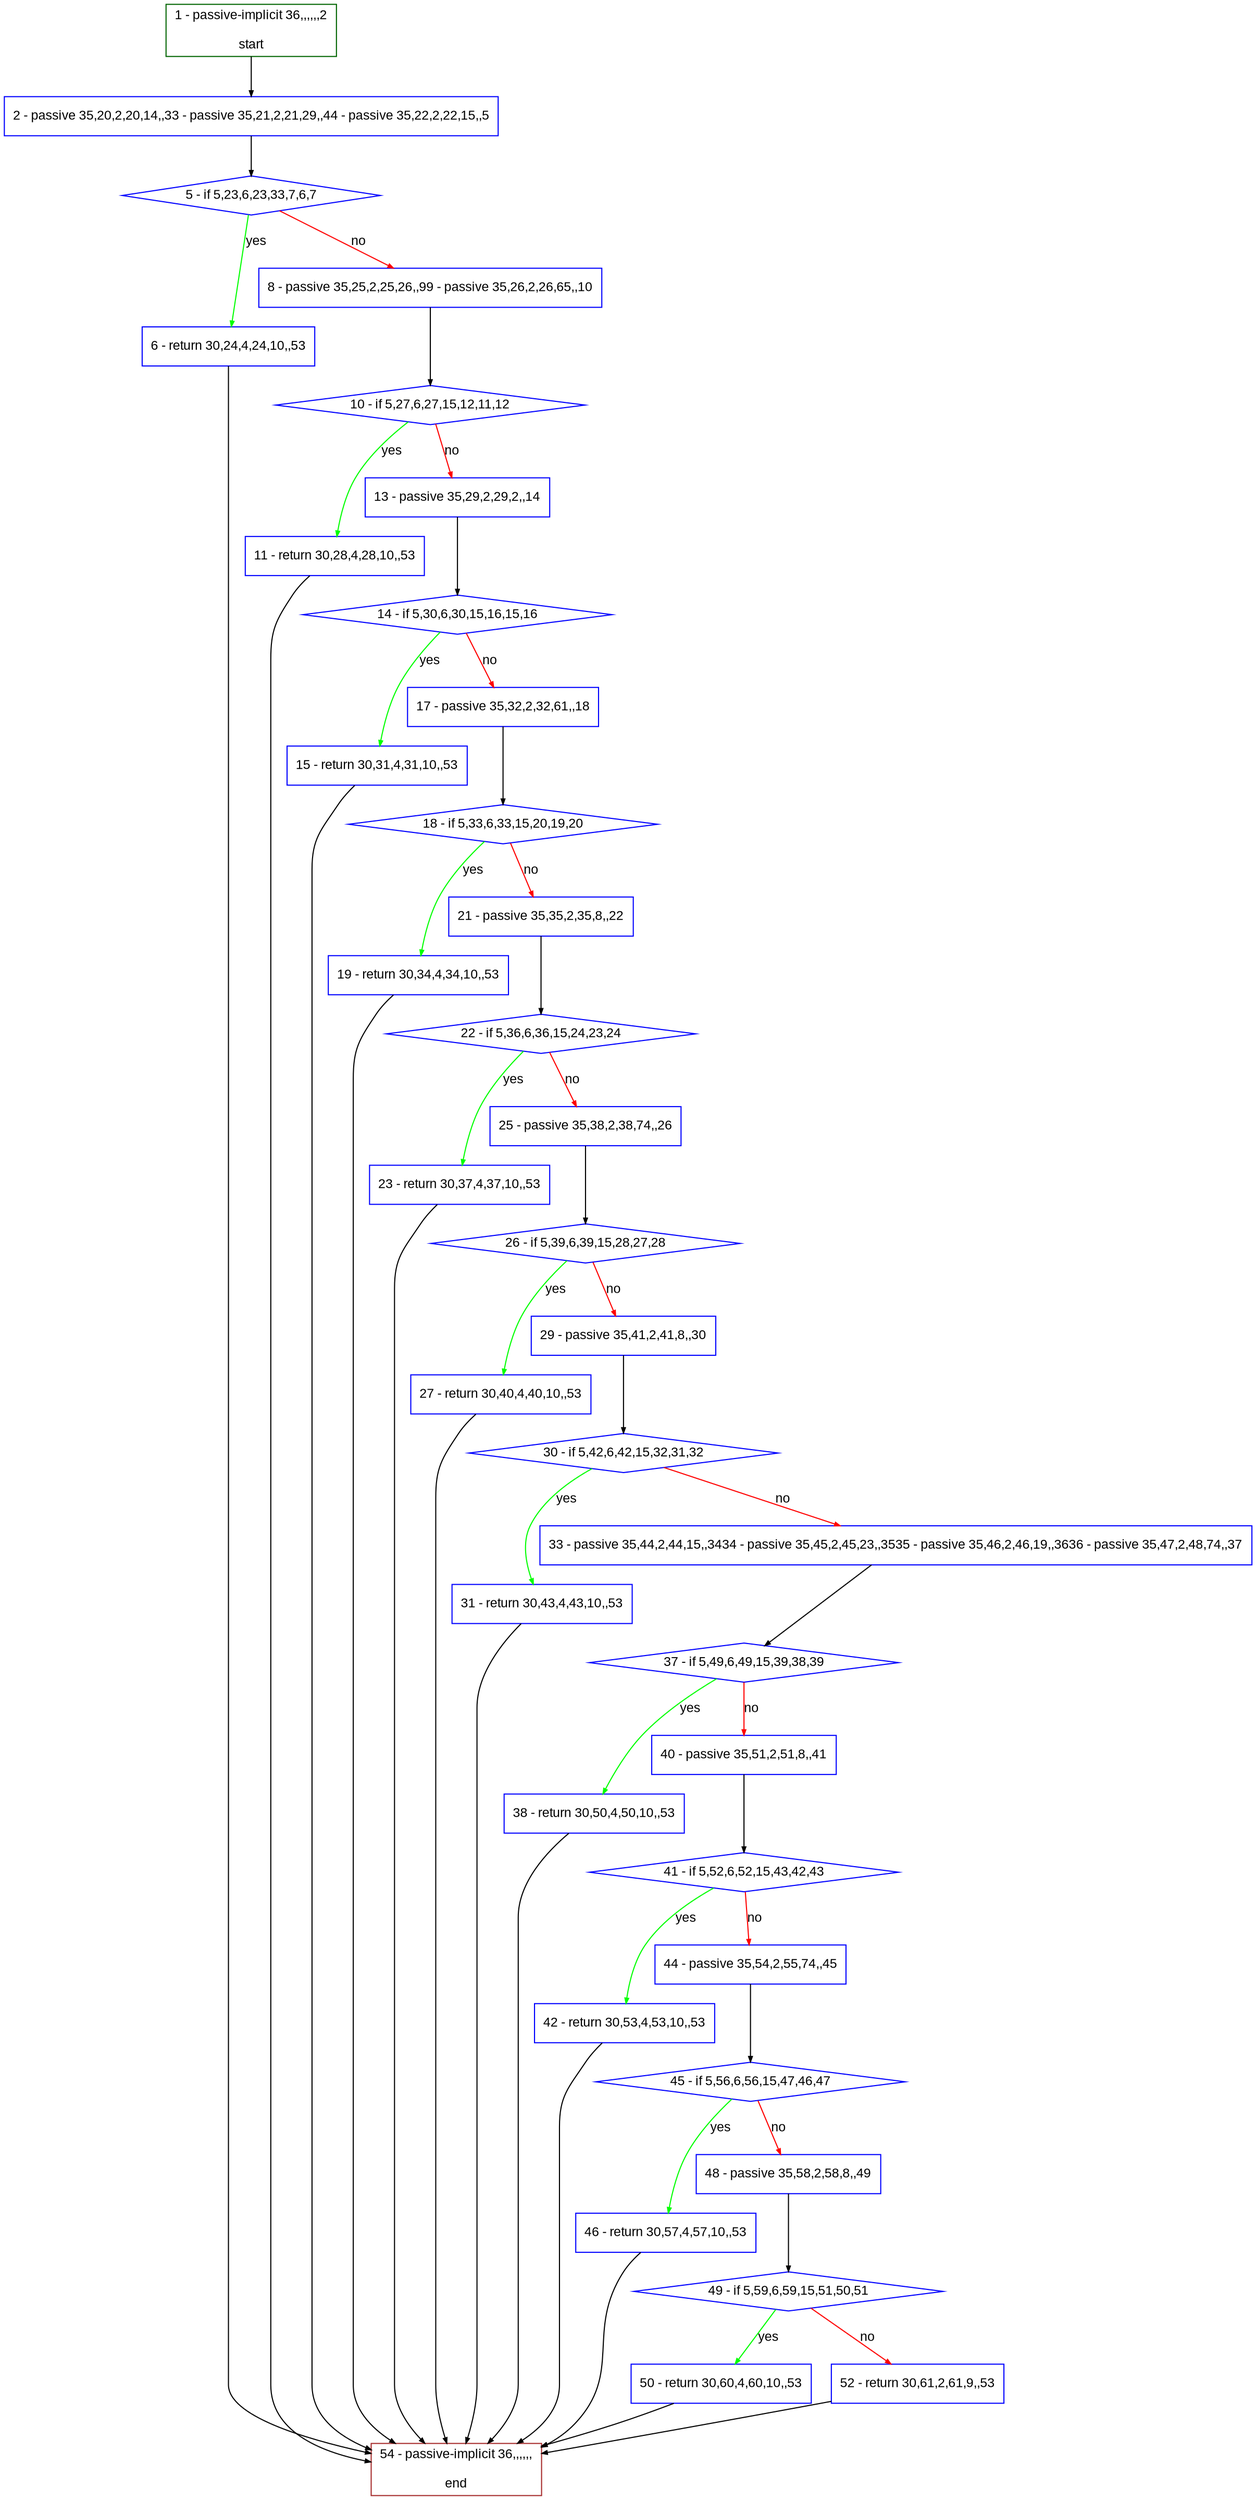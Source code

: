 digraph "" {
  graph [bgcolor="white", fillcolor="#FFFFCC", pack="true", packmode="clust", fontname="Arial", label="", fontsize="12", compound="true", style="rounded,filled"];
  node [node_initialized="no", fillcolor="white", fontname="Arial", label="", color="grey", fontsize="12", fixedsize="false", compound="true", shape="rectangle", style="filled"];
  edge [arrowtail="none", lhead="", fontcolor="black", fontname="Arial", label="", color="black", fontsize="12", arrowhead="normal", arrowsize="0.5", compound="true", ltail="", dir="forward"];
  __N1 [fillcolor="#ffffff", label="2 - passive 35,20,2,20,14,,33 - passive 35,21,2,21,29,,44 - passive 35,22,2,22,15,,5", color="#0000ff", shape="box", style="filled"];
  __N2 [fillcolor="#ffffff", label="1 - passive-implicit 36,,,,,,2\n\nstart", color="#006400", shape="box", style="filled"];
  __N3 [fillcolor="#ffffff", label="5 - if 5,23,6,23,33,7,6,7", color="#0000ff", shape="diamond", style="filled"];
  __N4 [fillcolor="#ffffff", label="6 - return 30,24,4,24,10,,53", color="#0000ff", shape="box", style="filled"];
  __N5 [fillcolor="#ffffff", label="8 - passive 35,25,2,25,26,,99 - passive 35,26,2,26,65,,10", color="#0000ff", shape="box", style="filled"];
  __N6 [fillcolor="#ffffff", label="54 - passive-implicit 36,,,,,,\n\nend", color="#a52a2a", shape="box", style="filled"];
  __N7 [fillcolor="#ffffff", label="10 - if 5,27,6,27,15,12,11,12", color="#0000ff", shape="diamond", style="filled"];
  __N8 [fillcolor="#ffffff", label="11 - return 30,28,4,28,10,,53", color="#0000ff", shape="box", style="filled"];
  __N9 [fillcolor="#ffffff", label="13 - passive 35,29,2,29,2,,14", color="#0000ff", shape="box", style="filled"];
  __N10 [fillcolor="#ffffff", label="14 - if 5,30,6,30,15,16,15,16", color="#0000ff", shape="diamond", style="filled"];
  __N11 [fillcolor="#ffffff", label="15 - return 30,31,4,31,10,,53", color="#0000ff", shape="box", style="filled"];
  __N12 [fillcolor="#ffffff", label="17 - passive 35,32,2,32,61,,18", color="#0000ff", shape="box", style="filled"];
  __N13 [fillcolor="#ffffff", label="18 - if 5,33,6,33,15,20,19,20", color="#0000ff", shape="diamond", style="filled"];
  __N14 [fillcolor="#ffffff", label="19 - return 30,34,4,34,10,,53", color="#0000ff", shape="box", style="filled"];
  __N15 [fillcolor="#ffffff", label="21 - passive 35,35,2,35,8,,22", color="#0000ff", shape="box", style="filled"];
  __N16 [fillcolor="#ffffff", label="22 - if 5,36,6,36,15,24,23,24", color="#0000ff", shape="diamond", style="filled"];
  __N17 [fillcolor="#ffffff", label="23 - return 30,37,4,37,10,,53", color="#0000ff", shape="box", style="filled"];
  __N18 [fillcolor="#ffffff", label="25 - passive 35,38,2,38,74,,26", color="#0000ff", shape="box", style="filled"];
  __N19 [fillcolor="#ffffff", label="26 - if 5,39,6,39,15,28,27,28", color="#0000ff", shape="diamond", style="filled"];
  __N20 [fillcolor="#ffffff", label="27 - return 30,40,4,40,10,,53", color="#0000ff", shape="box", style="filled"];
  __N21 [fillcolor="#ffffff", label="29 - passive 35,41,2,41,8,,30", color="#0000ff", shape="box", style="filled"];
  __N22 [fillcolor="#ffffff", label="30 - if 5,42,6,42,15,32,31,32", color="#0000ff", shape="diamond", style="filled"];
  __N23 [fillcolor="#ffffff", label="31 - return 30,43,4,43,10,,53", color="#0000ff", shape="box", style="filled"];
  __N24 [fillcolor="#ffffff", label="33 - passive 35,44,2,44,15,,3434 - passive 35,45,2,45,23,,3535 - passive 35,46,2,46,19,,3636 - passive 35,47,2,48,74,,37", color="#0000ff", shape="box", style="filled"];
  __N25 [fillcolor="#ffffff", label="37 - if 5,49,6,49,15,39,38,39", color="#0000ff", shape="diamond", style="filled"];
  __N26 [fillcolor="#ffffff", label="38 - return 30,50,4,50,10,,53", color="#0000ff", shape="box", style="filled"];
  __N27 [fillcolor="#ffffff", label="40 - passive 35,51,2,51,8,,41", color="#0000ff", shape="box", style="filled"];
  __N28 [fillcolor="#ffffff", label="41 - if 5,52,6,52,15,43,42,43", color="#0000ff", shape="diamond", style="filled"];
  __N29 [fillcolor="#ffffff", label="42 - return 30,53,4,53,10,,53", color="#0000ff", shape="box", style="filled"];
  __N30 [fillcolor="#ffffff", label="44 - passive 35,54,2,55,74,,45", color="#0000ff", shape="box", style="filled"];
  __N31 [fillcolor="#ffffff", label="45 - if 5,56,6,56,15,47,46,47", color="#0000ff", shape="diamond", style="filled"];
  __N32 [fillcolor="#ffffff", label="46 - return 30,57,4,57,10,,53", color="#0000ff", shape="box", style="filled"];
  __N33 [fillcolor="#ffffff", label="48 - passive 35,58,2,58,8,,49", color="#0000ff", shape="box", style="filled"];
  __N34 [fillcolor="#ffffff", label="49 - if 5,59,6,59,15,51,50,51", color="#0000ff", shape="diamond", style="filled"];
  __N35 [fillcolor="#ffffff", label="50 - return 30,60,4,60,10,,53", color="#0000ff", shape="box", style="filled"];
  __N36 [fillcolor="#ffffff", label="52 - return 30,61,2,61,9,,53", color="#0000ff", shape="box", style="filled"];
  __N2 -> __N1 [arrowtail="none", color="#000000", label="", arrowhead="normal", dir="forward"];
  __N1 -> __N3 [arrowtail="none", color="#000000", label="", arrowhead="normal", dir="forward"];
  __N3 -> __N4 [arrowtail="none", color="#00ff00", label="yes", arrowhead="normal", dir="forward"];
  __N3 -> __N5 [arrowtail="none", color="#ff0000", label="no", arrowhead="normal", dir="forward"];
  __N4 -> __N6 [arrowtail="none", color="#000000", label="", arrowhead="normal", dir="forward"];
  __N5 -> __N7 [arrowtail="none", color="#000000", label="", arrowhead="normal", dir="forward"];
  __N7 -> __N8 [arrowtail="none", color="#00ff00", label="yes", arrowhead="normal", dir="forward"];
  __N7 -> __N9 [arrowtail="none", color="#ff0000", label="no", arrowhead="normal", dir="forward"];
  __N8 -> __N6 [arrowtail="none", color="#000000", label="", arrowhead="normal", dir="forward"];
  __N9 -> __N10 [arrowtail="none", color="#000000", label="", arrowhead="normal", dir="forward"];
  __N10 -> __N11 [arrowtail="none", color="#00ff00", label="yes", arrowhead="normal", dir="forward"];
  __N10 -> __N12 [arrowtail="none", color="#ff0000", label="no", arrowhead="normal", dir="forward"];
  __N11 -> __N6 [arrowtail="none", color="#000000", label="", arrowhead="normal", dir="forward"];
  __N12 -> __N13 [arrowtail="none", color="#000000", label="", arrowhead="normal", dir="forward"];
  __N13 -> __N14 [arrowtail="none", color="#00ff00", label="yes", arrowhead="normal", dir="forward"];
  __N13 -> __N15 [arrowtail="none", color="#ff0000", label="no", arrowhead="normal", dir="forward"];
  __N14 -> __N6 [arrowtail="none", color="#000000", label="", arrowhead="normal", dir="forward"];
  __N15 -> __N16 [arrowtail="none", color="#000000", label="", arrowhead="normal", dir="forward"];
  __N16 -> __N17 [arrowtail="none", color="#00ff00", label="yes", arrowhead="normal", dir="forward"];
  __N16 -> __N18 [arrowtail="none", color="#ff0000", label="no", arrowhead="normal", dir="forward"];
  __N17 -> __N6 [arrowtail="none", color="#000000", label="", arrowhead="normal", dir="forward"];
  __N18 -> __N19 [arrowtail="none", color="#000000", label="", arrowhead="normal", dir="forward"];
  __N19 -> __N20 [arrowtail="none", color="#00ff00", label="yes", arrowhead="normal", dir="forward"];
  __N19 -> __N21 [arrowtail="none", color="#ff0000", label="no", arrowhead="normal", dir="forward"];
  __N20 -> __N6 [arrowtail="none", color="#000000", label="", arrowhead="normal", dir="forward"];
  __N21 -> __N22 [arrowtail="none", color="#000000", label="", arrowhead="normal", dir="forward"];
  __N22 -> __N23 [arrowtail="none", color="#00ff00", label="yes", arrowhead="normal", dir="forward"];
  __N22 -> __N24 [arrowtail="none", color="#ff0000", label="no", arrowhead="normal", dir="forward"];
  __N23 -> __N6 [arrowtail="none", color="#000000", label="", arrowhead="normal", dir="forward"];
  __N24 -> __N25 [arrowtail="none", color="#000000", label="", arrowhead="normal", dir="forward"];
  __N25 -> __N26 [arrowtail="none", color="#00ff00", label="yes", arrowhead="normal", dir="forward"];
  __N25 -> __N27 [arrowtail="none", color="#ff0000", label="no", arrowhead="normal", dir="forward"];
  __N26 -> __N6 [arrowtail="none", color="#000000", label="", arrowhead="normal", dir="forward"];
  __N27 -> __N28 [arrowtail="none", color="#000000", label="", arrowhead="normal", dir="forward"];
  __N28 -> __N29 [arrowtail="none", color="#00ff00", label="yes", arrowhead="normal", dir="forward"];
  __N28 -> __N30 [arrowtail="none", color="#ff0000", label="no", arrowhead="normal", dir="forward"];
  __N29 -> __N6 [arrowtail="none", color="#000000", label="", arrowhead="normal", dir="forward"];
  __N30 -> __N31 [arrowtail="none", color="#000000", label="", arrowhead="normal", dir="forward"];
  __N31 -> __N32 [arrowtail="none", color="#00ff00", label="yes", arrowhead="normal", dir="forward"];
  __N31 -> __N33 [arrowtail="none", color="#ff0000", label="no", arrowhead="normal", dir="forward"];
  __N32 -> __N6 [arrowtail="none", color="#000000", label="", arrowhead="normal", dir="forward"];
  __N33 -> __N34 [arrowtail="none", color="#000000", label="", arrowhead="normal", dir="forward"];
  __N34 -> __N35 [arrowtail="none", color="#00ff00", label="yes", arrowhead="normal", dir="forward"];
  __N34 -> __N36 [arrowtail="none", color="#ff0000", label="no", arrowhead="normal", dir="forward"];
  __N35 -> __N6 [arrowtail="none", color="#000000", label="", arrowhead="normal", dir="forward"];
  __N36 -> __N6 [arrowtail="none", color="#000000", label="", arrowhead="normal", dir="forward"];
}
